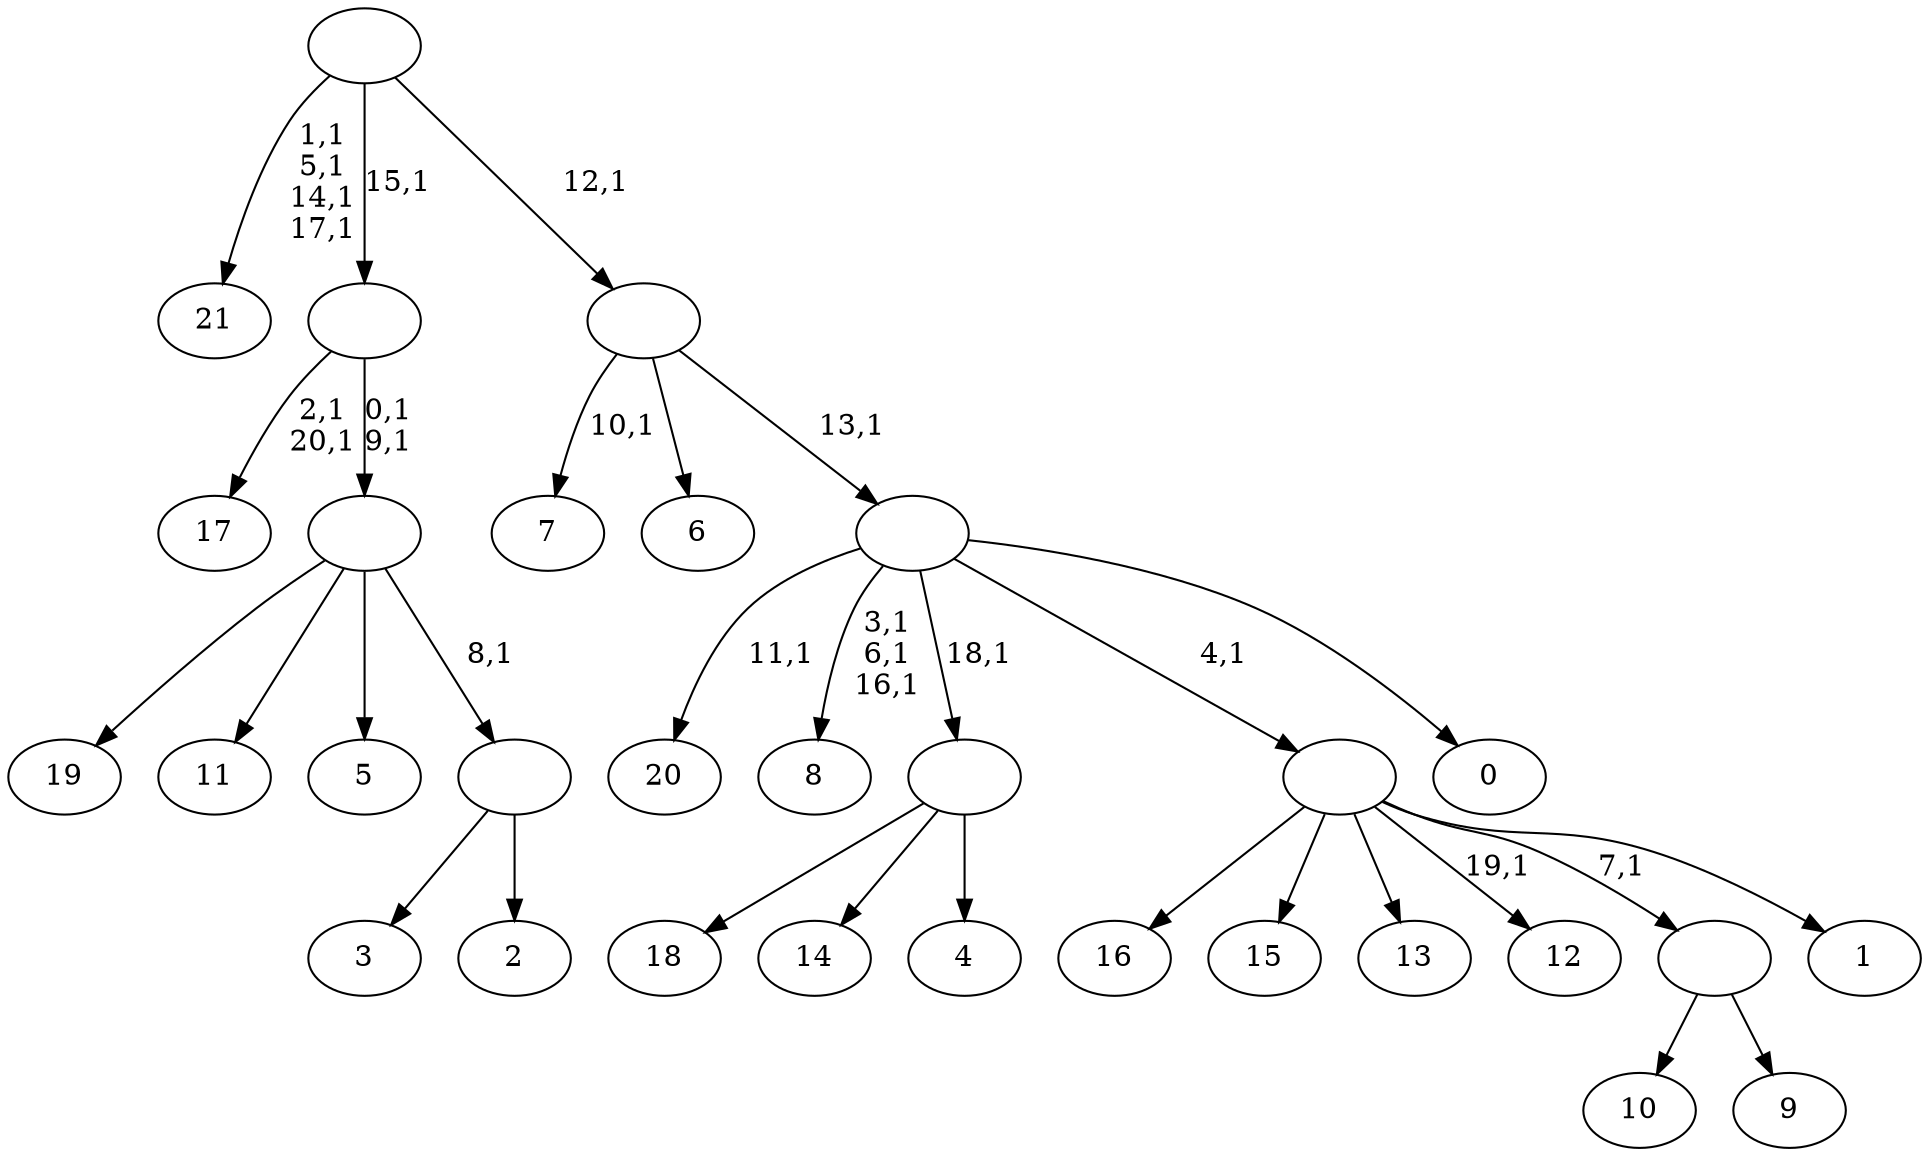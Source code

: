 digraph T {
	43 [label="21"]
	38 [label="20"]
	36 [label="19"]
	35 [label="18"]
	34 [label="17"]
	31 [label="16"]
	30 [label="15"]
	29 [label="14"]
	28 [label="13"]
	27 [label="12"]
	25 [label="11"]
	24 [label="10"]
	23 [label="9"]
	22 [label=""]
	21 [label="8"]
	17 [label="7"]
	15 [label="6"]
	14 [label="5"]
	13 [label="4"]
	12 [label=""]
	11 [label="3"]
	10 [label="2"]
	9 [label=""]
	8 [label=""]
	6 [label=""]
	5 [label="1"]
	4 [label=""]
	3 [label="0"]
	2 [label=""]
	1 [label=""]
	0 [label=""]
	22 -> 24 [label=""]
	22 -> 23 [label=""]
	12 -> 35 [label=""]
	12 -> 29 [label=""]
	12 -> 13 [label=""]
	9 -> 11 [label=""]
	9 -> 10 [label=""]
	8 -> 36 [label=""]
	8 -> 25 [label=""]
	8 -> 14 [label=""]
	8 -> 9 [label="8,1"]
	6 -> 8 [label="0,1\n9,1"]
	6 -> 34 [label="2,1\n20,1"]
	4 -> 27 [label="19,1"]
	4 -> 31 [label=""]
	4 -> 30 [label=""]
	4 -> 28 [label=""]
	4 -> 22 [label="7,1"]
	4 -> 5 [label=""]
	2 -> 21 [label="3,1\n6,1\n16,1"]
	2 -> 38 [label="11,1"]
	2 -> 12 [label="18,1"]
	2 -> 4 [label="4,1"]
	2 -> 3 [label=""]
	1 -> 17 [label="10,1"]
	1 -> 15 [label=""]
	1 -> 2 [label="13,1"]
	0 -> 43 [label="1,1\n5,1\n14,1\n17,1"]
	0 -> 6 [label="15,1"]
	0 -> 1 [label="12,1"]
}
